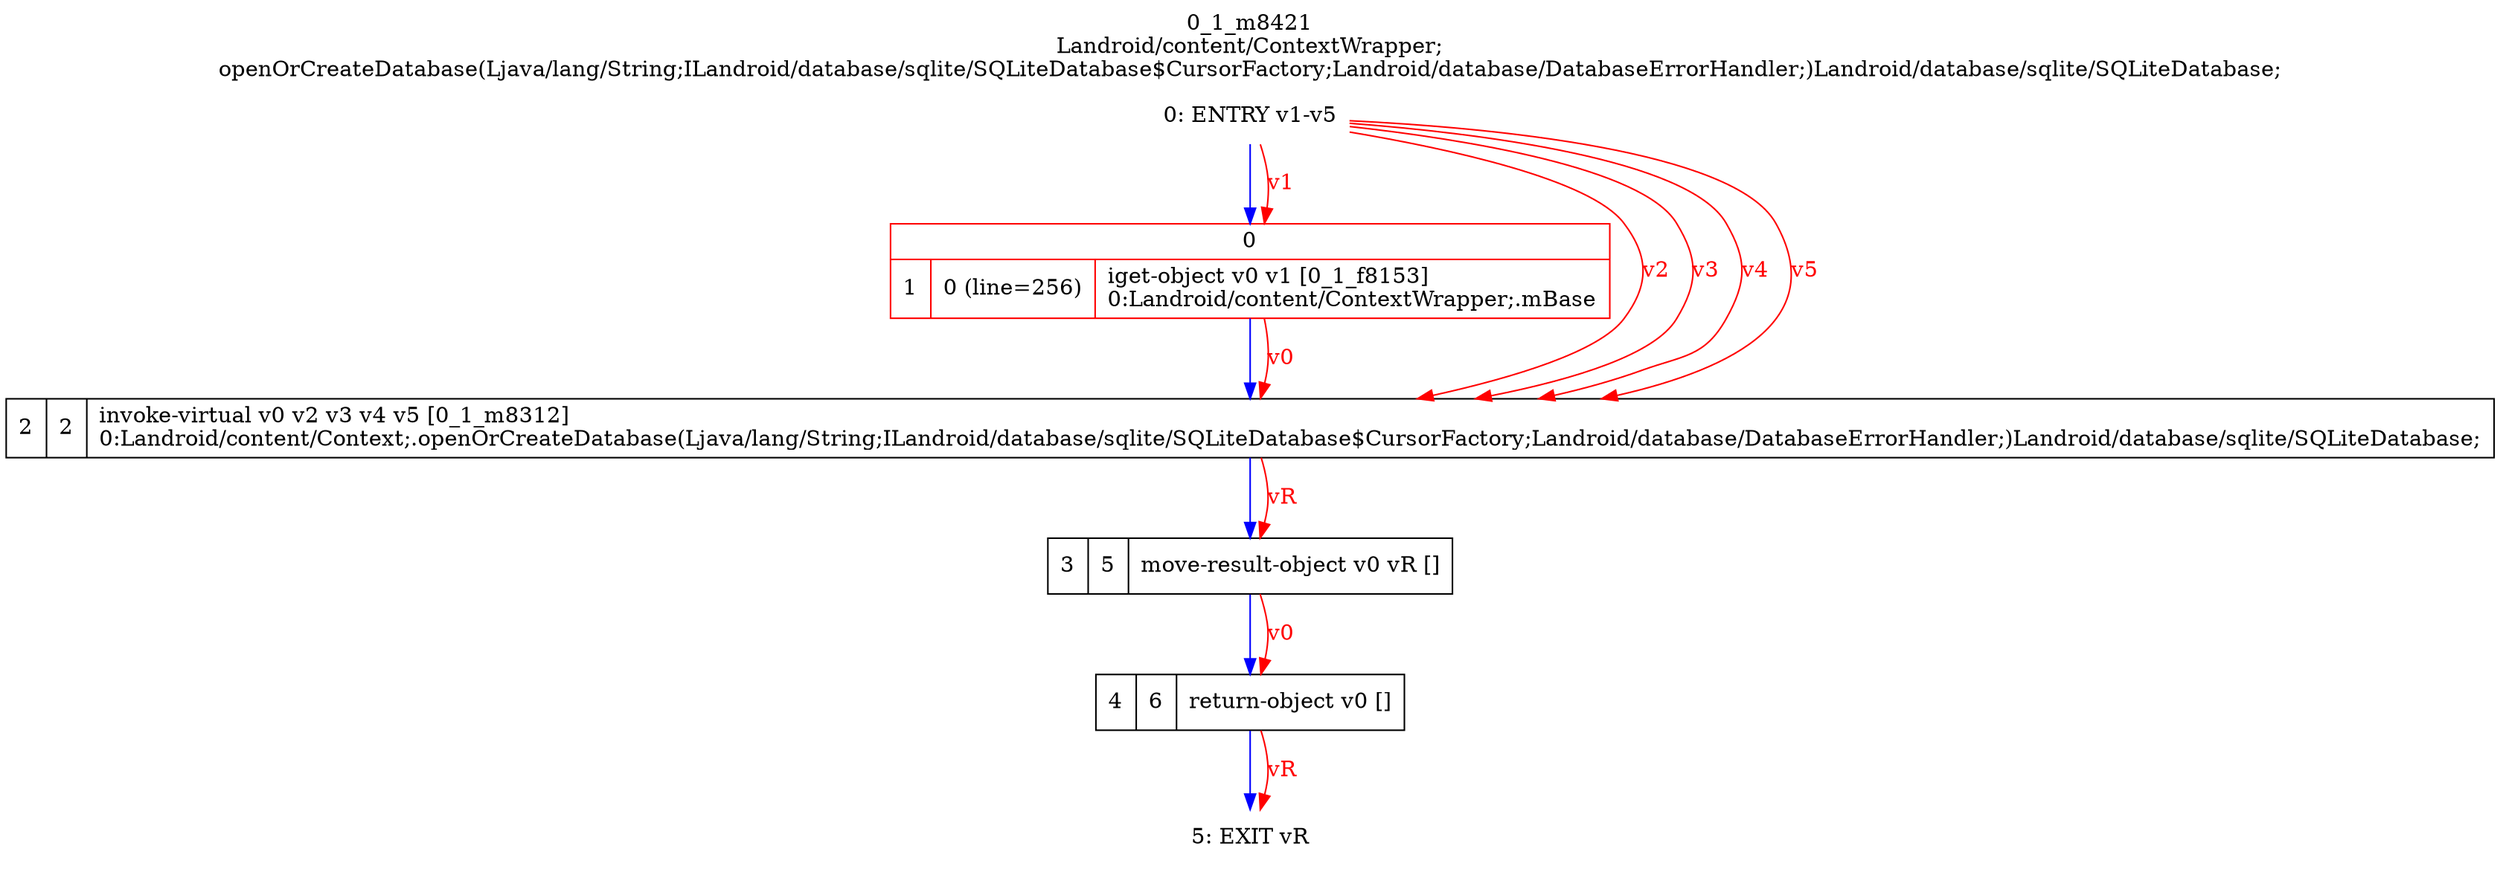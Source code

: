 digraph G {
rankdir=UD;
labelloc=t;
label="0_1_m8421\nLandroid/content/ContextWrapper;
openOrCreateDatabase(Ljava/lang/String;ILandroid/database/sqlite/SQLiteDatabase$CursorFactory;Landroid/database/DatabaseErrorHandler;)Landroid/database/sqlite/SQLiteDatabase;";
0[label="0: ENTRY v1-v5",shape=plaintext];
1[label="{0|{1|0 (line=256)|iget-object v0 v1 [0_1_f8153]\l0:Landroid/content/ContextWrapper;.mBase\l}}",shape=record, color=red];
2[label="2|2|invoke-virtual v0 v2 v3 v4 v5 [0_1_m8312]\l0:Landroid/content/Context;.openOrCreateDatabase(Ljava/lang/String;ILandroid/database/sqlite/SQLiteDatabase$CursorFactory;Landroid/database/DatabaseErrorHandler;)Landroid/database/sqlite/SQLiteDatabase;\l",shape=record,URL="0_1_m8312.dot"];
3[label="3|5|move-result-object v0 vR []\l",shape=record];
4[label="4|6|return-object v0 []\l",shape=record];
5[label="5: EXIT vR",shape=plaintext];
0->1 [color=blue, fontcolor=blue,weight=100, taillabel=""];
1->2 [color=blue, fontcolor=blue,weight=100, taillabel=""];
2->3 [color=blue, fontcolor=blue,weight=100, taillabel=""];
3->4 [color=blue, fontcolor=blue,weight=100, taillabel=""];
4->5 [color=blue, fontcolor=blue,weight=100, taillabel=""];
0->1 [color=red, fontcolor=red, label="v1"];
0->2 [color=red, fontcolor=red, label="v2"];
0->2 [color=red, fontcolor=red, label="v3"];
0->2 [color=red, fontcolor=red, label="v4"];
0->2 [color=red, fontcolor=red, label="v5"];
1->2 [color=red, fontcolor=red, label="v0"];
2->3 [color=red, fontcolor=red, label="vR"];
3->4 [color=red, fontcolor=red, label="v0"];
4->5 [color=red, fontcolor=red, label="vR"];
}
